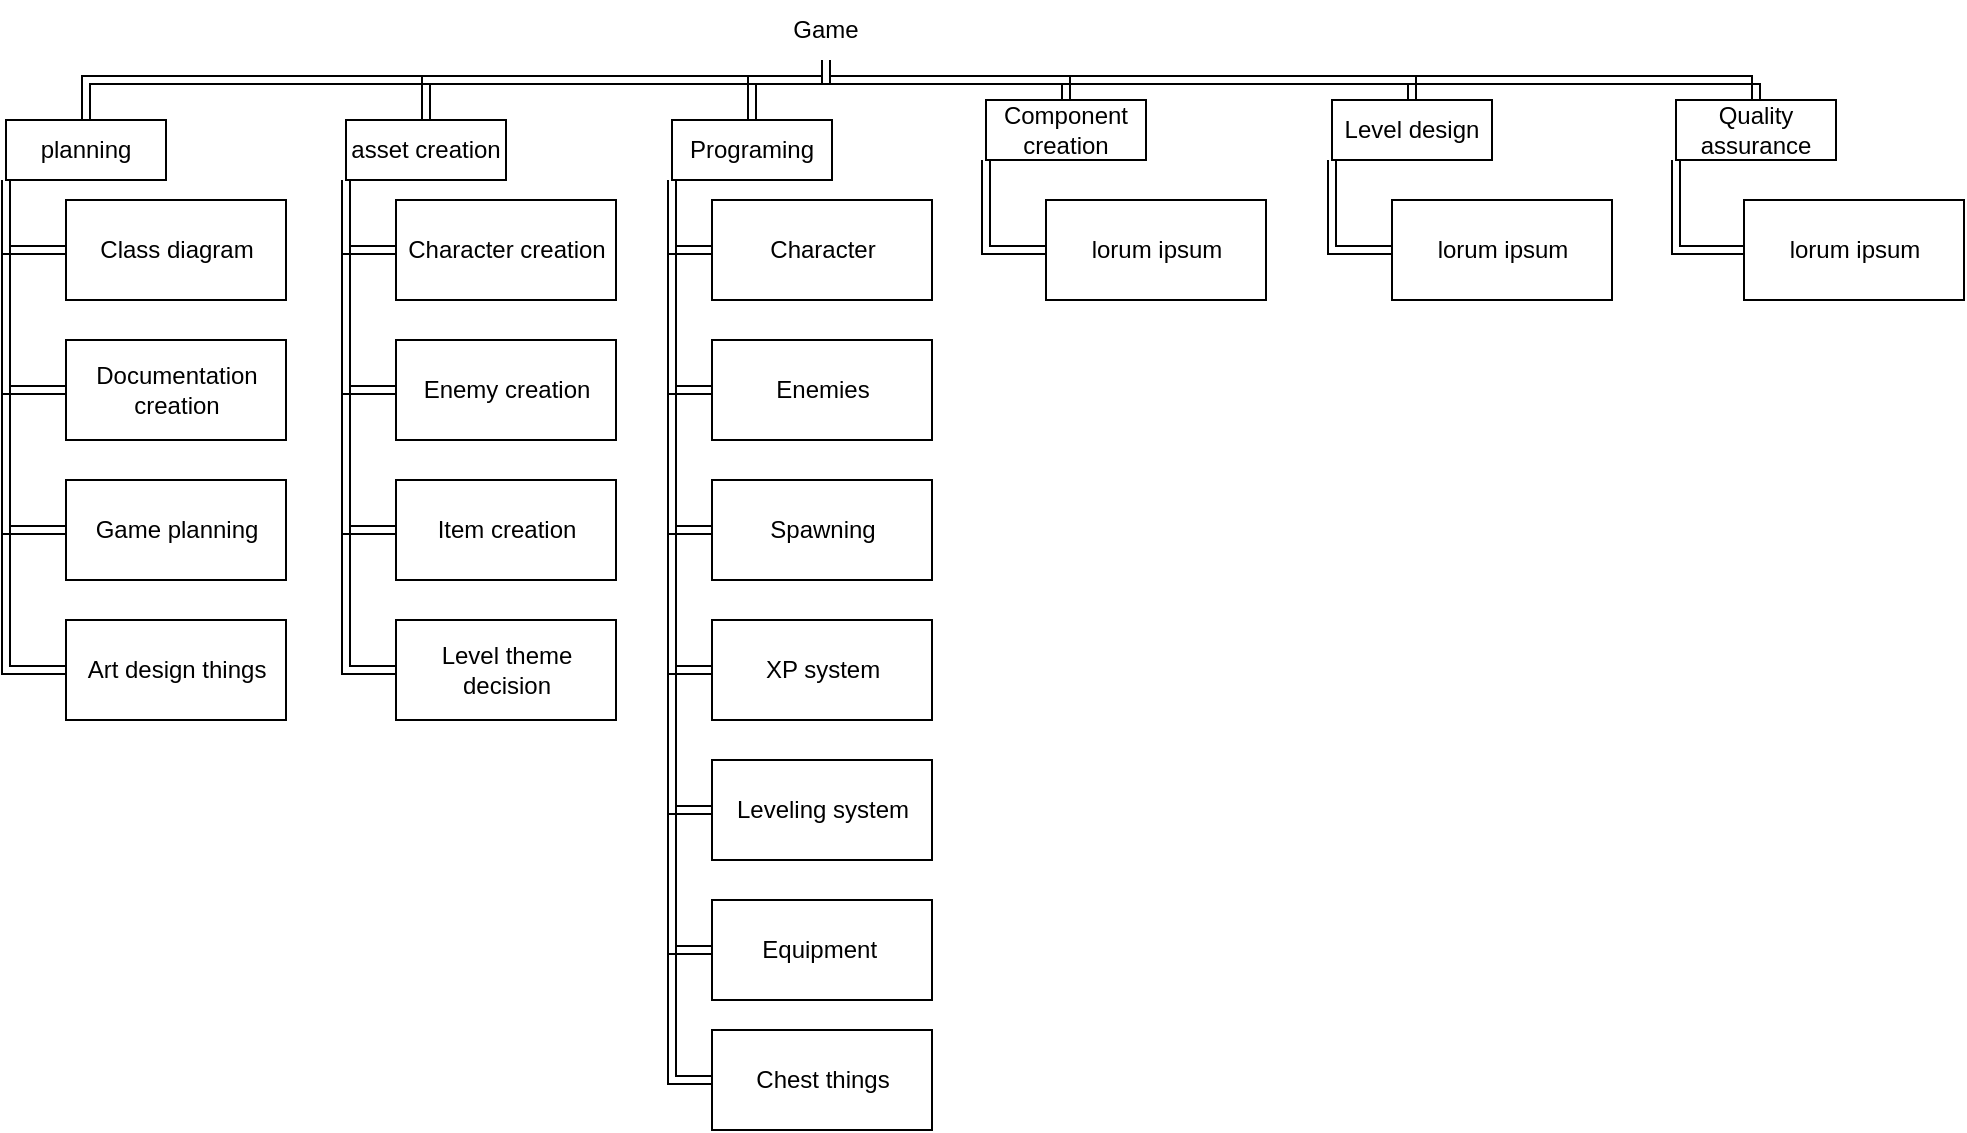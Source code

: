 <mxfile version="20.8.16" type="device"><diagram name="Page-1" id="MKqY2FABTYVic6SHDt62"><mxGraphModel dx="1195" dy="697" grid="1" gridSize="10" guides="1" tooltips="1" connect="1" arrows="1" fold="1" page="1" pageScale="1" pageWidth="850" pageHeight="1100" math="0" shadow="0"><root><mxCell id="0"/><mxCell id="1" parent="0"/><mxCell id="7z_txODvNcF29Tj_nJ39-4" style="edgeStyle=orthogonalEdgeStyle;shape=link;rounded=0;orthogonalLoop=1;jettySize=auto;html=1;exitX=0.5;exitY=1;exitDx=0;exitDy=0;entryX=0.5;entryY=0;entryDx=0;entryDy=0;" edge="1" parent="1" source="7z_txODvNcF29Tj_nJ39-1" target="7z_txODvNcF29Tj_nJ39-2"><mxGeometry relative="1" as="geometry"><Array as="points"><mxPoint x="440" y="50"/><mxPoint x="70" y="50"/></Array></mxGeometry></mxCell><mxCell id="7z_txODvNcF29Tj_nJ39-8" style="edgeStyle=orthogonalEdgeStyle;shape=link;rounded=0;orthogonalLoop=1;jettySize=auto;html=1;exitX=0.5;exitY=1;exitDx=0;exitDy=0;entryX=0.5;entryY=0;entryDx=0;entryDy=0;" edge="1" parent="1" source="7z_txODvNcF29Tj_nJ39-1" target="7z_txODvNcF29Tj_nJ39-6"><mxGeometry relative="1" as="geometry"><Array as="points"><mxPoint x="440" y="50"/><mxPoint x="240" y="50"/></Array></mxGeometry></mxCell><mxCell id="7z_txODvNcF29Tj_nJ39-12" style="edgeStyle=orthogonalEdgeStyle;shape=link;rounded=0;orthogonalLoop=1;jettySize=auto;html=1;exitX=0.5;exitY=1;exitDx=0;exitDy=0;entryX=0.5;entryY=0;entryDx=0;entryDy=0;" edge="1" parent="1" source="7z_txODvNcF29Tj_nJ39-1" target="7z_txODvNcF29Tj_nJ39-10"><mxGeometry relative="1" as="geometry"><Array as="points"><mxPoint x="440" y="50"/><mxPoint x="560" y="50"/></Array></mxGeometry></mxCell><mxCell id="7z_txODvNcF29Tj_nJ39-13" style="edgeStyle=orthogonalEdgeStyle;shape=link;rounded=0;orthogonalLoop=1;jettySize=auto;html=1;exitX=0.5;exitY=1;exitDx=0;exitDy=0;entryX=0.5;entryY=0;entryDx=0;entryDy=0;startArrow=none;" edge="1" parent="1" source="7z_txODvNcF29Tj_nJ39-14" target="7z_txODvNcF29Tj_nJ39-11"><mxGeometry relative="1" as="geometry"><Array as="points"><mxPoint x="440" y="50"/><mxPoint x="830" y="50"/></Array></mxGeometry></mxCell><mxCell id="7z_txODvNcF29Tj_nJ39-16" style="edgeStyle=orthogonalEdgeStyle;shape=link;rounded=0;orthogonalLoop=1;jettySize=auto;html=1;exitX=0.5;exitY=1;exitDx=0;exitDy=0;entryX=0.5;entryY=0;entryDx=0;entryDy=0;" edge="1" parent="1" source="7z_txODvNcF29Tj_nJ39-1" target="7z_txODvNcF29Tj_nJ39-9"><mxGeometry relative="1" as="geometry"><Array as="points"><mxPoint x="440" y="50"/><mxPoint x="403" y="50"/></Array></mxGeometry></mxCell><mxCell id="7z_txODvNcF29Tj_nJ39-1" value="Game" style="text;html=1;strokeColor=none;fillColor=none;align=center;verticalAlign=middle;whiteSpace=wrap;rounded=0;" vertex="1" parent="1"><mxGeometry x="410" y="10" width="60" height="30" as="geometry"/></mxCell><mxCell id="7z_txODvNcF29Tj_nJ39-19" style="edgeStyle=orthogonalEdgeStyle;shape=link;rounded=0;orthogonalLoop=1;jettySize=auto;html=1;exitX=0;exitY=1;exitDx=0;exitDy=0;entryX=0;entryY=0.5;entryDx=0;entryDy=0;" edge="1" parent="1" source="7z_txODvNcF29Tj_nJ39-2" target="7z_txODvNcF29Tj_nJ39-18"><mxGeometry relative="1" as="geometry"/></mxCell><mxCell id="7z_txODvNcF29Tj_nJ39-21" style="edgeStyle=orthogonalEdgeStyle;shape=link;rounded=0;orthogonalLoop=1;jettySize=auto;html=1;exitX=0;exitY=1;exitDx=0;exitDy=0;entryX=0;entryY=0.5;entryDx=0;entryDy=0;" edge="1" parent="1" source="7z_txODvNcF29Tj_nJ39-2" target="7z_txODvNcF29Tj_nJ39-20"><mxGeometry relative="1" as="geometry"/></mxCell><mxCell id="7z_txODvNcF29Tj_nJ39-23" style="edgeStyle=orthogonalEdgeStyle;shape=link;rounded=0;orthogonalLoop=1;jettySize=auto;html=1;exitX=0;exitY=1;exitDx=0;exitDy=0;entryX=0;entryY=0.5;entryDx=0;entryDy=0;" edge="1" parent="1" source="7z_txODvNcF29Tj_nJ39-2" target="7z_txODvNcF29Tj_nJ39-22"><mxGeometry relative="1" as="geometry"/></mxCell><mxCell id="7z_txODvNcF29Tj_nJ39-27" style="edgeStyle=orthogonalEdgeStyle;shape=link;rounded=0;orthogonalLoop=1;jettySize=auto;html=1;exitX=0;exitY=1;exitDx=0;exitDy=0;entryX=0;entryY=0.5;entryDx=0;entryDy=0;" edge="1" parent="1" source="7z_txODvNcF29Tj_nJ39-2" target="7z_txODvNcF29Tj_nJ39-26"><mxGeometry relative="1" as="geometry"/></mxCell><mxCell id="7z_txODvNcF29Tj_nJ39-2" value="planning" style="rounded=0;whiteSpace=wrap;html=1;" vertex="1" parent="1"><mxGeometry x="30" y="70" width="80" height="30" as="geometry"/></mxCell><mxCell id="7z_txODvNcF29Tj_nJ39-30" style="edgeStyle=orthogonalEdgeStyle;shape=link;rounded=0;orthogonalLoop=1;jettySize=auto;html=1;exitX=0;exitY=1;exitDx=0;exitDy=0;entryX=0;entryY=0.5;entryDx=0;entryDy=0;" edge="1" parent="1" source="7z_txODvNcF29Tj_nJ39-6" target="7z_txODvNcF29Tj_nJ39-24"><mxGeometry relative="1" as="geometry"/></mxCell><mxCell id="7z_txODvNcF29Tj_nJ39-31" style="edgeStyle=orthogonalEdgeStyle;shape=link;rounded=0;orthogonalLoop=1;jettySize=auto;html=1;exitX=0;exitY=1;exitDx=0;exitDy=0;entryX=0;entryY=0.5;entryDx=0;entryDy=0;" edge="1" parent="1" source="7z_txODvNcF29Tj_nJ39-6" target="7z_txODvNcF29Tj_nJ39-25"><mxGeometry relative="1" as="geometry"/></mxCell><mxCell id="7z_txODvNcF29Tj_nJ39-32" style="edgeStyle=orthogonalEdgeStyle;shape=link;rounded=0;orthogonalLoop=1;jettySize=auto;html=1;exitX=0;exitY=1;exitDx=0;exitDy=0;entryX=0;entryY=0.5;entryDx=0;entryDy=0;" edge="1" parent="1" source="7z_txODvNcF29Tj_nJ39-6" target="7z_txODvNcF29Tj_nJ39-28"><mxGeometry relative="1" as="geometry"/></mxCell><mxCell id="7z_txODvNcF29Tj_nJ39-33" style="edgeStyle=orthogonalEdgeStyle;shape=link;rounded=0;orthogonalLoop=1;jettySize=auto;html=1;exitX=0;exitY=1;exitDx=0;exitDy=0;entryX=0;entryY=0.5;entryDx=0;entryDy=0;" edge="1" parent="1" source="7z_txODvNcF29Tj_nJ39-6" target="7z_txODvNcF29Tj_nJ39-29"><mxGeometry relative="1" as="geometry"/></mxCell><mxCell id="7z_txODvNcF29Tj_nJ39-6" value="asset creation" style="rounded=0;whiteSpace=wrap;html=1;" vertex="1" parent="1"><mxGeometry x="200" y="70" width="80" height="30" as="geometry"/></mxCell><mxCell id="7z_txODvNcF29Tj_nJ39-41" style="edgeStyle=orthogonalEdgeStyle;shape=link;rounded=0;orthogonalLoop=1;jettySize=auto;html=1;exitX=0;exitY=1;exitDx=0;exitDy=0;entryX=0;entryY=0.5;entryDx=0;entryDy=0;" edge="1" parent="1" source="7z_txODvNcF29Tj_nJ39-9" target="7z_txODvNcF29Tj_nJ39-34"><mxGeometry relative="1" as="geometry"/></mxCell><mxCell id="7z_txODvNcF29Tj_nJ39-43" style="edgeStyle=orthogonalEdgeStyle;shape=link;rounded=0;orthogonalLoop=1;jettySize=auto;html=1;exitX=0;exitY=1;exitDx=0;exitDy=0;entryX=0;entryY=0.5;entryDx=0;entryDy=0;" edge="1" parent="1" source="7z_txODvNcF29Tj_nJ39-9" target="7z_txODvNcF29Tj_nJ39-35"><mxGeometry relative="1" as="geometry"/></mxCell><mxCell id="7z_txODvNcF29Tj_nJ39-44" style="edgeStyle=orthogonalEdgeStyle;shape=link;rounded=0;orthogonalLoop=1;jettySize=auto;html=1;exitX=0;exitY=1;exitDx=0;exitDy=0;entryX=0;entryY=0.5;entryDx=0;entryDy=0;" edge="1" parent="1" source="7z_txODvNcF29Tj_nJ39-9" target="7z_txODvNcF29Tj_nJ39-36"><mxGeometry relative="1" as="geometry"/></mxCell><mxCell id="7z_txODvNcF29Tj_nJ39-45" style="edgeStyle=orthogonalEdgeStyle;shape=link;rounded=0;orthogonalLoop=1;jettySize=auto;html=1;exitX=0;exitY=1;exitDx=0;exitDy=0;entryX=0;entryY=0.5;entryDx=0;entryDy=0;" edge="1" parent="1" source="7z_txODvNcF29Tj_nJ39-9" target="7z_txODvNcF29Tj_nJ39-37"><mxGeometry relative="1" as="geometry"/></mxCell><mxCell id="7z_txODvNcF29Tj_nJ39-46" style="edgeStyle=orthogonalEdgeStyle;shape=link;rounded=0;orthogonalLoop=1;jettySize=auto;html=1;exitX=0;exitY=1;exitDx=0;exitDy=0;entryX=0;entryY=0.5;entryDx=0;entryDy=0;" edge="1" parent="1" source="7z_txODvNcF29Tj_nJ39-9" target="7z_txODvNcF29Tj_nJ39-38"><mxGeometry relative="1" as="geometry"/></mxCell><mxCell id="7z_txODvNcF29Tj_nJ39-47" style="edgeStyle=orthogonalEdgeStyle;shape=link;rounded=0;orthogonalLoop=1;jettySize=auto;html=1;exitX=0;exitY=1;exitDx=0;exitDy=0;entryX=0;entryY=0.5;entryDx=0;entryDy=0;" edge="1" parent="1" source="7z_txODvNcF29Tj_nJ39-9" target="7z_txODvNcF29Tj_nJ39-39"><mxGeometry relative="1" as="geometry"/></mxCell><mxCell id="7z_txODvNcF29Tj_nJ39-48" style="edgeStyle=orthogonalEdgeStyle;shape=link;rounded=0;orthogonalLoop=1;jettySize=auto;html=1;exitX=0;exitY=1;exitDx=0;exitDy=0;entryX=0;entryY=0.5;entryDx=0;entryDy=0;" edge="1" parent="1" source="7z_txODvNcF29Tj_nJ39-9" target="7z_txODvNcF29Tj_nJ39-40"><mxGeometry relative="1" as="geometry"/></mxCell><mxCell id="7z_txODvNcF29Tj_nJ39-9" value="Programing" style="rounded=0;whiteSpace=wrap;html=1;" vertex="1" parent="1"><mxGeometry x="363" y="70" width="80" height="30" as="geometry"/></mxCell><mxCell id="7z_txODvNcF29Tj_nJ39-53" style="edgeStyle=orthogonalEdgeStyle;shape=link;rounded=0;orthogonalLoop=1;jettySize=auto;html=1;exitX=0;exitY=1;exitDx=0;exitDy=0;entryX=0;entryY=0.5;entryDx=0;entryDy=0;" edge="1" parent="1" source="7z_txODvNcF29Tj_nJ39-10" target="7z_txODvNcF29Tj_nJ39-50"><mxGeometry relative="1" as="geometry"/></mxCell><mxCell id="7z_txODvNcF29Tj_nJ39-10" value="Component creation" style="rounded=0;whiteSpace=wrap;html=1;" vertex="1" parent="1"><mxGeometry x="520" y="60" width="80" height="30" as="geometry"/></mxCell><mxCell id="7z_txODvNcF29Tj_nJ39-55" style="edgeStyle=orthogonalEdgeStyle;shape=link;rounded=0;orthogonalLoop=1;jettySize=auto;html=1;exitX=0;exitY=1;exitDx=0;exitDy=0;entryX=0;entryY=0.5;entryDx=0;entryDy=0;" edge="1" parent="1" source="7z_txODvNcF29Tj_nJ39-11" target="7z_txODvNcF29Tj_nJ39-52"><mxGeometry relative="1" as="geometry"/></mxCell><mxCell id="7z_txODvNcF29Tj_nJ39-11" value="Quality assurance" style="rounded=0;whiteSpace=wrap;html=1;" vertex="1" parent="1"><mxGeometry x="865" y="60" width="80" height="30" as="geometry"/></mxCell><mxCell id="7z_txODvNcF29Tj_nJ39-15" value="" style="edgeStyle=orthogonalEdgeStyle;shape=link;rounded=0;orthogonalLoop=1;jettySize=auto;html=1;exitX=0.5;exitY=1;exitDx=0;exitDy=0;entryX=0.5;entryY=0;entryDx=0;entryDy=0;endArrow=none;" edge="1" parent="1" source="7z_txODvNcF29Tj_nJ39-1" target="7z_txODvNcF29Tj_nJ39-14"><mxGeometry relative="1" as="geometry"><mxPoint x="440" y="40" as="sourcePoint"/><mxPoint x="1080" y="70" as="targetPoint"/><Array as="points"><mxPoint x="440" y="50"/><mxPoint x="733" y="50"/></Array></mxGeometry></mxCell><mxCell id="7z_txODvNcF29Tj_nJ39-54" style="edgeStyle=orthogonalEdgeStyle;shape=link;rounded=0;orthogonalLoop=1;jettySize=auto;html=1;exitX=0;exitY=1;exitDx=0;exitDy=0;entryX=0;entryY=0.5;entryDx=0;entryDy=0;" edge="1" parent="1" source="7z_txODvNcF29Tj_nJ39-14" target="7z_txODvNcF29Tj_nJ39-51"><mxGeometry relative="1" as="geometry"/></mxCell><mxCell id="7z_txODvNcF29Tj_nJ39-14" value="Level design" style="rounded=0;whiteSpace=wrap;html=1;" vertex="1" parent="1"><mxGeometry x="693" y="60" width="80" height="30" as="geometry"/></mxCell><mxCell id="7z_txODvNcF29Tj_nJ39-18" value="Class diagram" style="html=1;" vertex="1" parent="1"><mxGeometry x="60" y="110" width="110" height="50" as="geometry"/></mxCell><mxCell id="7z_txODvNcF29Tj_nJ39-20" value="Documentation&lt;br&gt;creation" style="html=1;" vertex="1" parent="1"><mxGeometry x="60" y="180" width="110" height="50" as="geometry"/></mxCell><mxCell id="7z_txODvNcF29Tj_nJ39-22" value="Game planning" style="html=1;" vertex="1" parent="1"><mxGeometry x="60" y="250" width="110" height="50" as="geometry"/></mxCell><mxCell id="7z_txODvNcF29Tj_nJ39-24" value="Character creation" style="html=1;" vertex="1" parent="1"><mxGeometry x="225" y="110" width="110" height="50" as="geometry"/></mxCell><mxCell id="7z_txODvNcF29Tj_nJ39-25" value="Enemy creation" style="html=1;" vertex="1" parent="1"><mxGeometry x="225" y="180" width="110" height="50" as="geometry"/></mxCell><mxCell id="7z_txODvNcF29Tj_nJ39-26" value="Art design things" style="html=1;" vertex="1" parent="1"><mxGeometry x="60" y="320" width="110" height="50" as="geometry"/></mxCell><mxCell id="7z_txODvNcF29Tj_nJ39-28" value="Item creation" style="html=1;" vertex="1" parent="1"><mxGeometry x="225" y="250" width="110" height="50" as="geometry"/></mxCell><mxCell id="7z_txODvNcF29Tj_nJ39-29" value="Level theme &lt;br&gt;decision" style="html=1;" vertex="1" parent="1"><mxGeometry x="225" y="320" width="110" height="50" as="geometry"/></mxCell><mxCell id="7z_txODvNcF29Tj_nJ39-34" value="Character" style="html=1;" vertex="1" parent="1"><mxGeometry x="383" y="110" width="110" height="50" as="geometry"/></mxCell><mxCell id="7z_txODvNcF29Tj_nJ39-35" value="Enemies" style="html=1;" vertex="1" parent="1"><mxGeometry x="383" y="180" width="110" height="50" as="geometry"/></mxCell><mxCell id="7z_txODvNcF29Tj_nJ39-36" value="Spawning" style="html=1;" vertex="1" parent="1"><mxGeometry x="383" y="250" width="110" height="50" as="geometry"/></mxCell><mxCell id="7z_txODvNcF29Tj_nJ39-37" value="XP system" style="html=1;" vertex="1" parent="1"><mxGeometry x="383" y="320" width="110" height="50" as="geometry"/></mxCell><mxCell id="7z_txODvNcF29Tj_nJ39-38" value="Leveling system" style="html=1;" vertex="1" parent="1"><mxGeometry x="383" y="390" width="110" height="50" as="geometry"/></mxCell><mxCell id="7z_txODvNcF29Tj_nJ39-39" value="Equipment&amp;nbsp;" style="html=1;" vertex="1" parent="1"><mxGeometry x="383" y="460" width="110" height="50" as="geometry"/></mxCell><mxCell id="7z_txODvNcF29Tj_nJ39-40" value="Chest things" style="html=1;" vertex="1" parent="1"><mxGeometry x="383" y="525" width="110" height="50" as="geometry"/></mxCell><mxCell id="7z_txODvNcF29Tj_nJ39-50" value="lorum ipsum" style="html=1;" vertex="1" parent="1"><mxGeometry x="550" y="110" width="110" height="50" as="geometry"/></mxCell><mxCell id="7z_txODvNcF29Tj_nJ39-51" value="lorum ipsum" style="html=1;" vertex="1" parent="1"><mxGeometry x="723" y="110" width="110" height="50" as="geometry"/></mxCell><mxCell id="7z_txODvNcF29Tj_nJ39-52" value="lorum ipsum" style="html=1;" vertex="1" parent="1"><mxGeometry x="899" y="110" width="110" height="50" as="geometry"/></mxCell></root></mxGraphModel></diagram></mxfile>